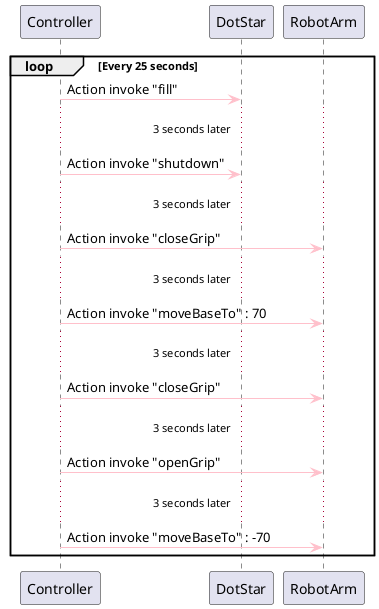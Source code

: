 @startuml

loop Every 25 seconds
	    
    Controller [#pink]-> DotStar: Action invoke "fill"
    
    ...3 seconds later...
     Controller [#pink]-> DotStar: Action invoke "shutdown"
     
         ...3 seconds later...
     Controller [#pink]-> RobotArm: Action invoke "closeGrip"

         ...3 seconds later...
     Controller [#pink]-> RobotArm: Action invoke "moveBaseTo" : 70

         ...3 seconds later...
     Controller [#pink]-> RobotArm: Action invoke "closeGrip"

         ...3 seconds later...
     Controller [#pink]-> RobotArm: Action invoke "openGrip"

         ...3 seconds later...
     Controller [#pink]-> RobotArm: Action invoke "moveBaseTo" : -70




end




@enduml